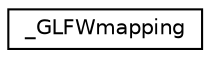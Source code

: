digraph "Graphical Class Hierarchy"
{
 // LATEX_PDF_SIZE
  edge [fontname="Helvetica",fontsize="10",labelfontname="Helvetica",labelfontsize="10"];
  node [fontname="Helvetica",fontsize="10",shape=record];
  rankdir="LR";
  Node0 [label="_GLFWmapping",height=0.2,width=0.4,color="black", fillcolor="white", style="filled",URL="$struct__GLFWmapping.html",tooltip=" "];
}
